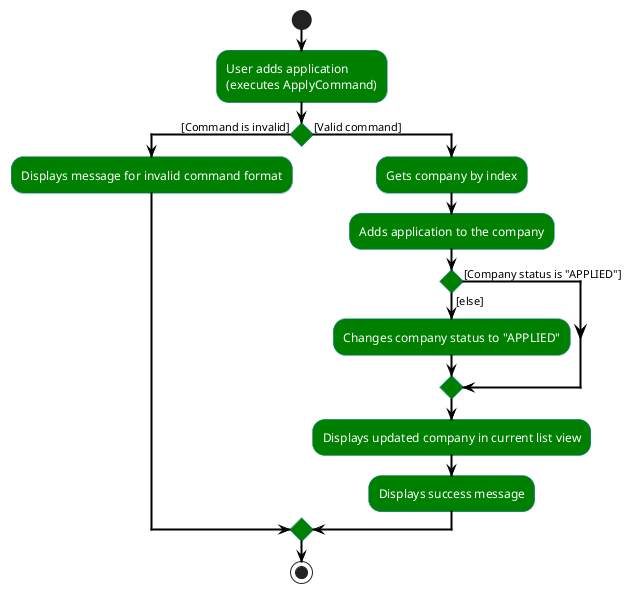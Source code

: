 @startuml
skinparam {
  backgroundColor white
  ArrowColor black
  ArrowThickness 2
  ActivityBackgroundColor green
  ActivityBorderColor #2980B9
  ActivityFontColor white
}
start
:User adds application\n(executes ApplyCommand);

if () then ([Command is invalid])
    :Displays message for invalid command format;
else ([Valid command])
    :Gets company by index;

    :Adds application to the company;

    if () then ([else])
        :Changes company status to "APPLIED";
    else ([Company status is "APPLIED"])
    endif
    :Displays updated company in current list view;
    :Displays success message;

endif

stop
@enduml
